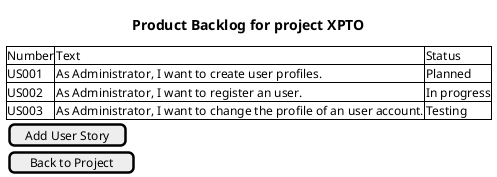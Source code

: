 @startsalt
'https://plantuml.com/salt

{
    title Product Backlog for project XPTO

    {#
          Number | Text | Status
          US001 | As Administrator, I want to create user profiles. | Planned
          US002 | As Administrator, I want to register an user. | In progress
          US003 | As Administrator, I want to change the profile of an user account. | Testing
    }

    {
        [Add User Story]
        [Back to Project]
    }
}

@endsalt
